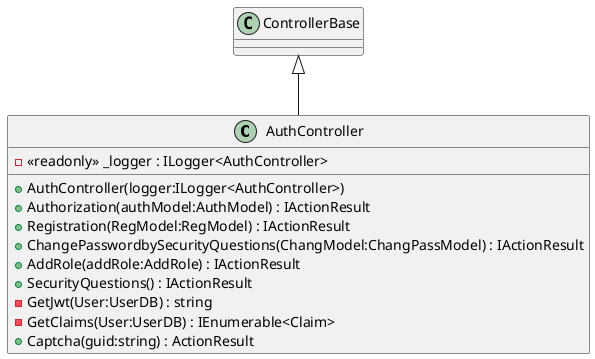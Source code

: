 @startuml
class AuthController {
    - <<readonly>> _logger : ILogger<AuthController>
    + AuthController(logger:ILogger<AuthController>)
    + Authorization(authModel:AuthModel) : IActionResult
    + Registration(RegModel:RegModel) : IActionResult
    + СhangePasswordbySecurityQuestions(ChangModel:ChangPassModel) : IActionResult
    + AddRole(addRole:AddRole) : IActionResult
    + SecurityQuestions() : IActionResult
    - GetJwt(User:UserDB) : string
    - GetClaims(User:UserDB) : IEnumerable<Claim>
    + Captcha(guid:string) : ActionResult
}
ControllerBase <|-- AuthController
@enduml
